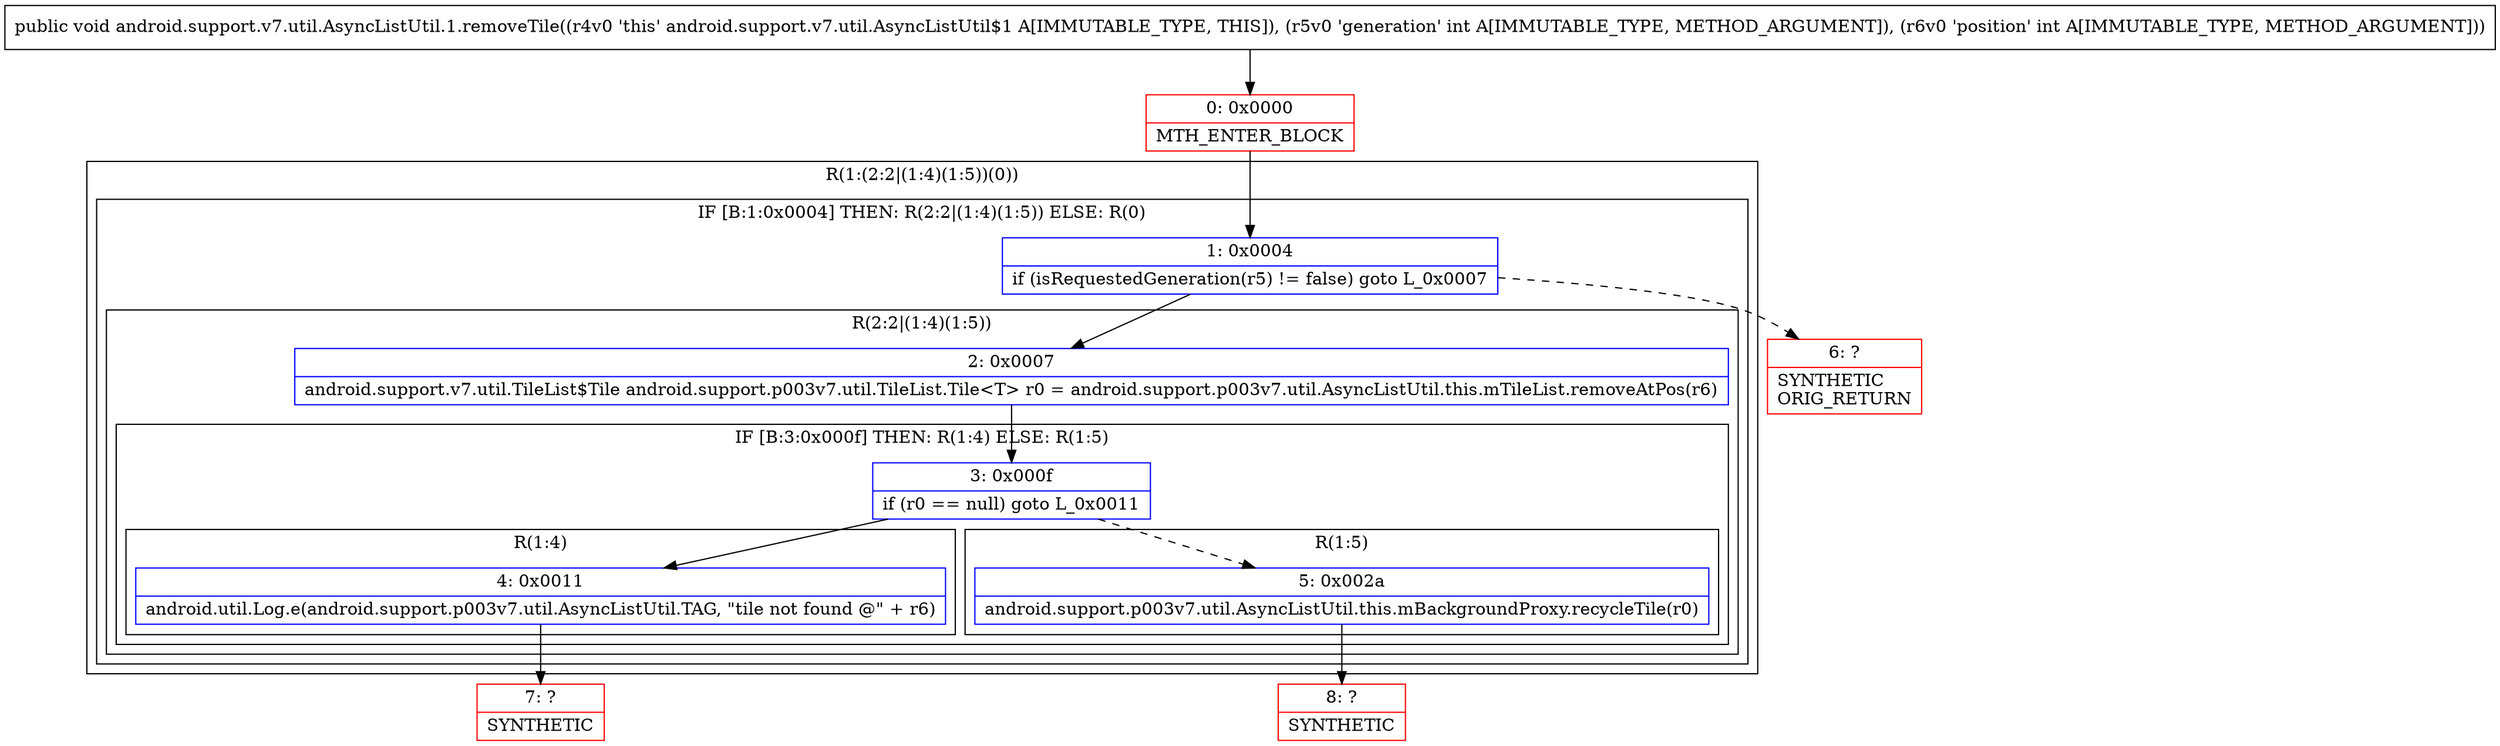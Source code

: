 digraph "CFG forandroid.support.v7.util.AsyncListUtil.1.removeTile(II)V" {
subgraph cluster_Region_470300077 {
label = "R(1:(2:2|(1:4)(1:5))(0))";
node [shape=record,color=blue];
subgraph cluster_IfRegion_898334423 {
label = "IF [B:1:0x0004] THEN: R(2:2|(1:4)(1:5)) ELSE: R(0)";
node [shape=record,color=blue];
Node_1 [shape=record,label="{1\:\ 0x0004|if (isRequestedGeneration(r5) != false) goto L_0x0007\l}"];
subgraph cluster_Region_2088589046 {
label = "R(2:2|(1:4)(1:5))";
node [shape=record,color=blue];
Node_2 [shape=record,label="{2\:\ 0x0007|android.support.v7.util.TileList$Tile android.support.p003v7.util.TileList.Tile\<T\> r0 = android.support.p003v7.util.AsyncListUtil.this.mTileList.removeAtPos(r6)\l}"];
subgraph cluster_IfRegion_286213591 {
label = "IF [B:3:0x000f] THEN: R(1:4) ELSE: R(1:5)";
node [shape=record,color=blue];
Node_3 [shape=record,label="{3\:\ 0x000f|if (r0 == null) goto L_0x0011\l}"];
subgraph cluster_Region_1220711380 {
label = "R(1:4)";
node [shape=record,color=blue];
Node_4 [shape=record,label="{4\:\ 0x0011|android.util.Log.e(android.support.p003v7.util.AsyncListUtil.TAG, \"tile not found @\" + r6)\l}"];
}
subgraph cluster_Region_1571495560 {
label = "R(1:5)";
node [shape=record,color=blue];
Node_5 [shape=record,label="{5\:\ 0x002a|android.support.p003v7.util.AsyncListUtil.this.mBackgroundProxy.recycleTile(r0)\l}"];
}
}
}
subgraph cluster_Region_1374643970 {
label = "R(0)";
node [shape=record,color=blue];
}
}
}
Node_0 [shape=record,color=red,label="{0\:\ 0x0000|MTH_ENTER_BLOCK\l}"];
Node_6 [shape=record,color=red,label="{6\:\ ?|SYNTHETIC\lORIG_RETURN\l}"];
Node_7 [shape=record,color=red,label="{7\:\ ?|SYNTHETIC\l}"];
Node_8 [shape=record,color=red,label="{8\:\ ?|SYNTHETIC\l}"];
MethodNode[shape=record,label="{public void android.support.v7.util.AsyncListUtil.1.removeTile((r4v0 'this' android.support.v7.util.AsyncListUtil$1 A[IMMUTABLE_TYPE, THIS]), (r5v0 'generation' int A[IMMUTABLE_TYPE, METHOD_ARGUMENT]), (r6v0 'position' int A[IMMUTABLE_TYPE, METHOD_ARGUMENT])) }"];
MethodNode -> Node_0;
Node_1 -> Node_2;
Node_1 -> Node_6[style=dashed];
Node_2 -> Node_3;
Node_3 -> Node_4;
Node_3 -> Node_5[style=dashed];
Node_4 -> Node_7;
Node_5 -> Node_8;
Node_0 -> Node_1;
}


